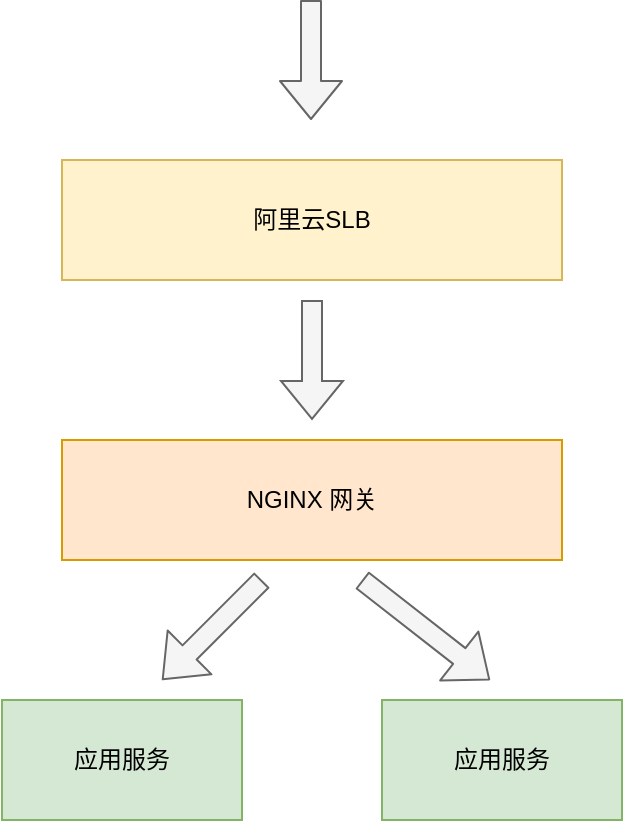 <mxfile version="13.1.8" type="github">
  <diagram id="QLEnd0sxSi74jkQ_yo_4" name="Page-1">
    <mxGraphModel dx="946" dy="527" grid="1" gridSize="10" guides="1" tooltips="1" connect="1" arrows="1" fold="1" page="1" pageScale="1" pageWidth="827" pageHeight="1169" math="0" shadow="0">
      <root>
        <mxCell id="0" />
        <mxCell id="1" parent="0" />
        <mxCell id="1v0bxBsdR94nicSZnl1g-3" value="" style="edgeStyle=orthogonalEdgeStyle;rounded=0;orthogonalLoop=1;jettySize=auto;html=1;shape=flexArrow;fillColor=#f5f5f5;strokeColor=#666666;" parent="1" edge="1">
          <mxGeometry relative="1" as="geometry">
            <mxPoint x="395" y="200" as="sourcePoint" />
            <mxPoint x="395" y="260" as="targetPoint" />
          </mxGeometry>
        </mxCell>
        <mxCell id="1v0bxBsdR94nicSZnl1g-1" value="阿里云SLB" style="rounded=0;whiteSpace=wrap;html=1;fillColor=#fff2cc;strokeColor=#d6b656;" parent="1" vertex="1">
          <mxGeometry x="270" y="130" width="250" height="60" as="geometry" />
        </mxCell>
        <mxCell id="1v0bxBsdR94nicSZnl1g-2" value="NGINX 网关" style="rounded=0;whiteSpace=wrap;html=1;fillColor=#ffe6cc;strokeColor=#d79b00;" parent="1" vertex="1">
          <mxGeometry x="270" y="270" width="250" height="60" as="geometry" />
        </mxCell>
        <mxCell id="1v0bxBsdR94nicSZnl1g-7" value="" style="shape=flexArrow;endArrow=classic;html=1;fillColor=#f5f5f5;strokeColor=#666666;" parent="1" edge="1">
          <mxGeometry width="50" height="50" relative="1" as="geometry">
            <mxPoint x="394.5" y="50" as="sourcePoint" />
            <mxPoint x="394.5" y="110" as="targetPoint" />
          </mxGeometry>
        </mxCell>
        <mxCell id="1v0bxBsdR94nicSZnl1g-9" value="应用服务" style="rounded=0;whiteSpace=wrap;html=1;fillColor=#d5e8d4;strokeColor=#82b366;" parent="1" vertex="1">
          <mxGeometry x="240" y="400" width="120" height="60" as="geometry" />
        </mxCell>
        <mxCell id="1v0bxBsdR94nicSZnl1g-10" value="应用服务" style="rounded=0;whiteSpace=wrap;html=1;fillColor=#d5e8d4;strokeColor=#82b366;" parent="1" vertex="1">
          <mxGeometry x="430" y="400" width="120" height="60" as="geometry" />
        </mxCell>
        <mxCell id="1v0bxBsdR94nicSZnl1g-11" value="" style="shape=flexArrow;endArrow=classic;html=1;fillColor=#f5f5f5;strokeColor=#666666;" parent="1" edge="1">
          <mxGeometry width="50" height="50" relative="1" as="geometry">
            <mxPoint x="370" y="340" as="sourcePoint" />
            <mxPoint x="320" y="390" as="targetPoint" />
          </mxGeometry>
        </mxCell>
        <mxCell id="1v0bxBsdR94nicSZnl1g-12" value="" style="shape=flexArrow;endArrow=classic;html=1;fillColor=#f5f5f5;strokeColor=#666666;" parent="1" edge="1">
          <mxGeometry width="50" height="50" relative="1" as="geometry">
            <mxPoint x="420" y="340" as="sourcePoint" />
            <mxPoint x="484" y="390" as="targetPoint" />
          </mxGeometry>
        </mxCell>
      </root>
    </mxGraphModel>
  </diagram>
</mxfile>
